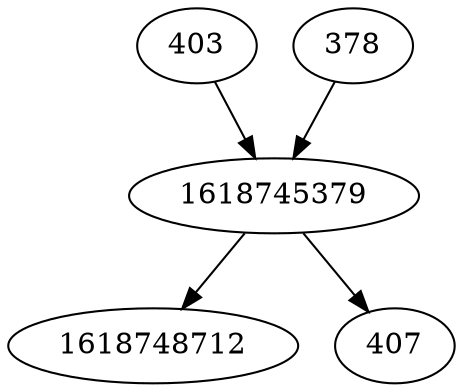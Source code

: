 strict digraph  {
1618745379;
1618748712;
403;
407;
378;
1618745379 -> 407;
1618745379 -> 1618748712;
403 -> 1618745379;
378 -> 1618745379;
}
